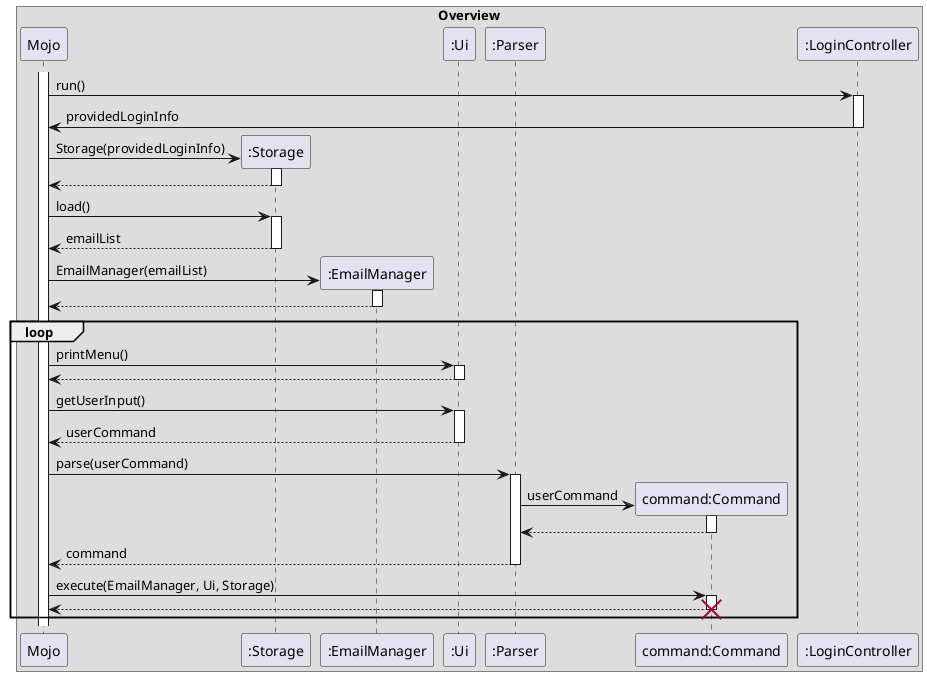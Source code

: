 @startuml
'https://plantuml.com/sequence-diagram

activate Mojo

box Overview
participant "Mojo" as Mojo
participant ":Storage" as Storage
participant ":EmailManager" as EmailManager
participant ":Ui" as Ui
participant ":Parser" as Parser
participant "command:Command" as command
participant ":LoginController" as lc
end box

Mojo -> lc: run()
activate lc
lc -> Mojo: providedLoginInfo
deactivate lc

create Storage
Mojo -> Storage: Storage(providedLoginInfo)
activate Storage
Storage --> Mojo
deactivate Storage

Mojo -> Storage: load()
activate Storage
Storage --> Mojo: emailList
deactivate Storage

create EmailManager
Mojo -> EmailManager: EmailManager(emailList)
activate EmailManager
EmailManager --> Mojo
deactivate EmailManager

loop
Mojo -> Ui: printMenu()
activate Ui
Ui --> Mojo
deactivate Ui

Mojo -> Ui: getUserInput()
activate Ui
Ui --> Mojo: userCommand
deactivate Ui

Mojo -> Parser: parse(userCommand)
activate Parser
create command
Parser -> command: userCommand
activate command
command --> Parser
deactivate command
Parser --> Mojo: command
deactivate Parser

Mojo -> command: execute(EmailManager, Ui, Storage)
activate command
command --> Mojo
deactivate command
destroy command
end loop

@enduml